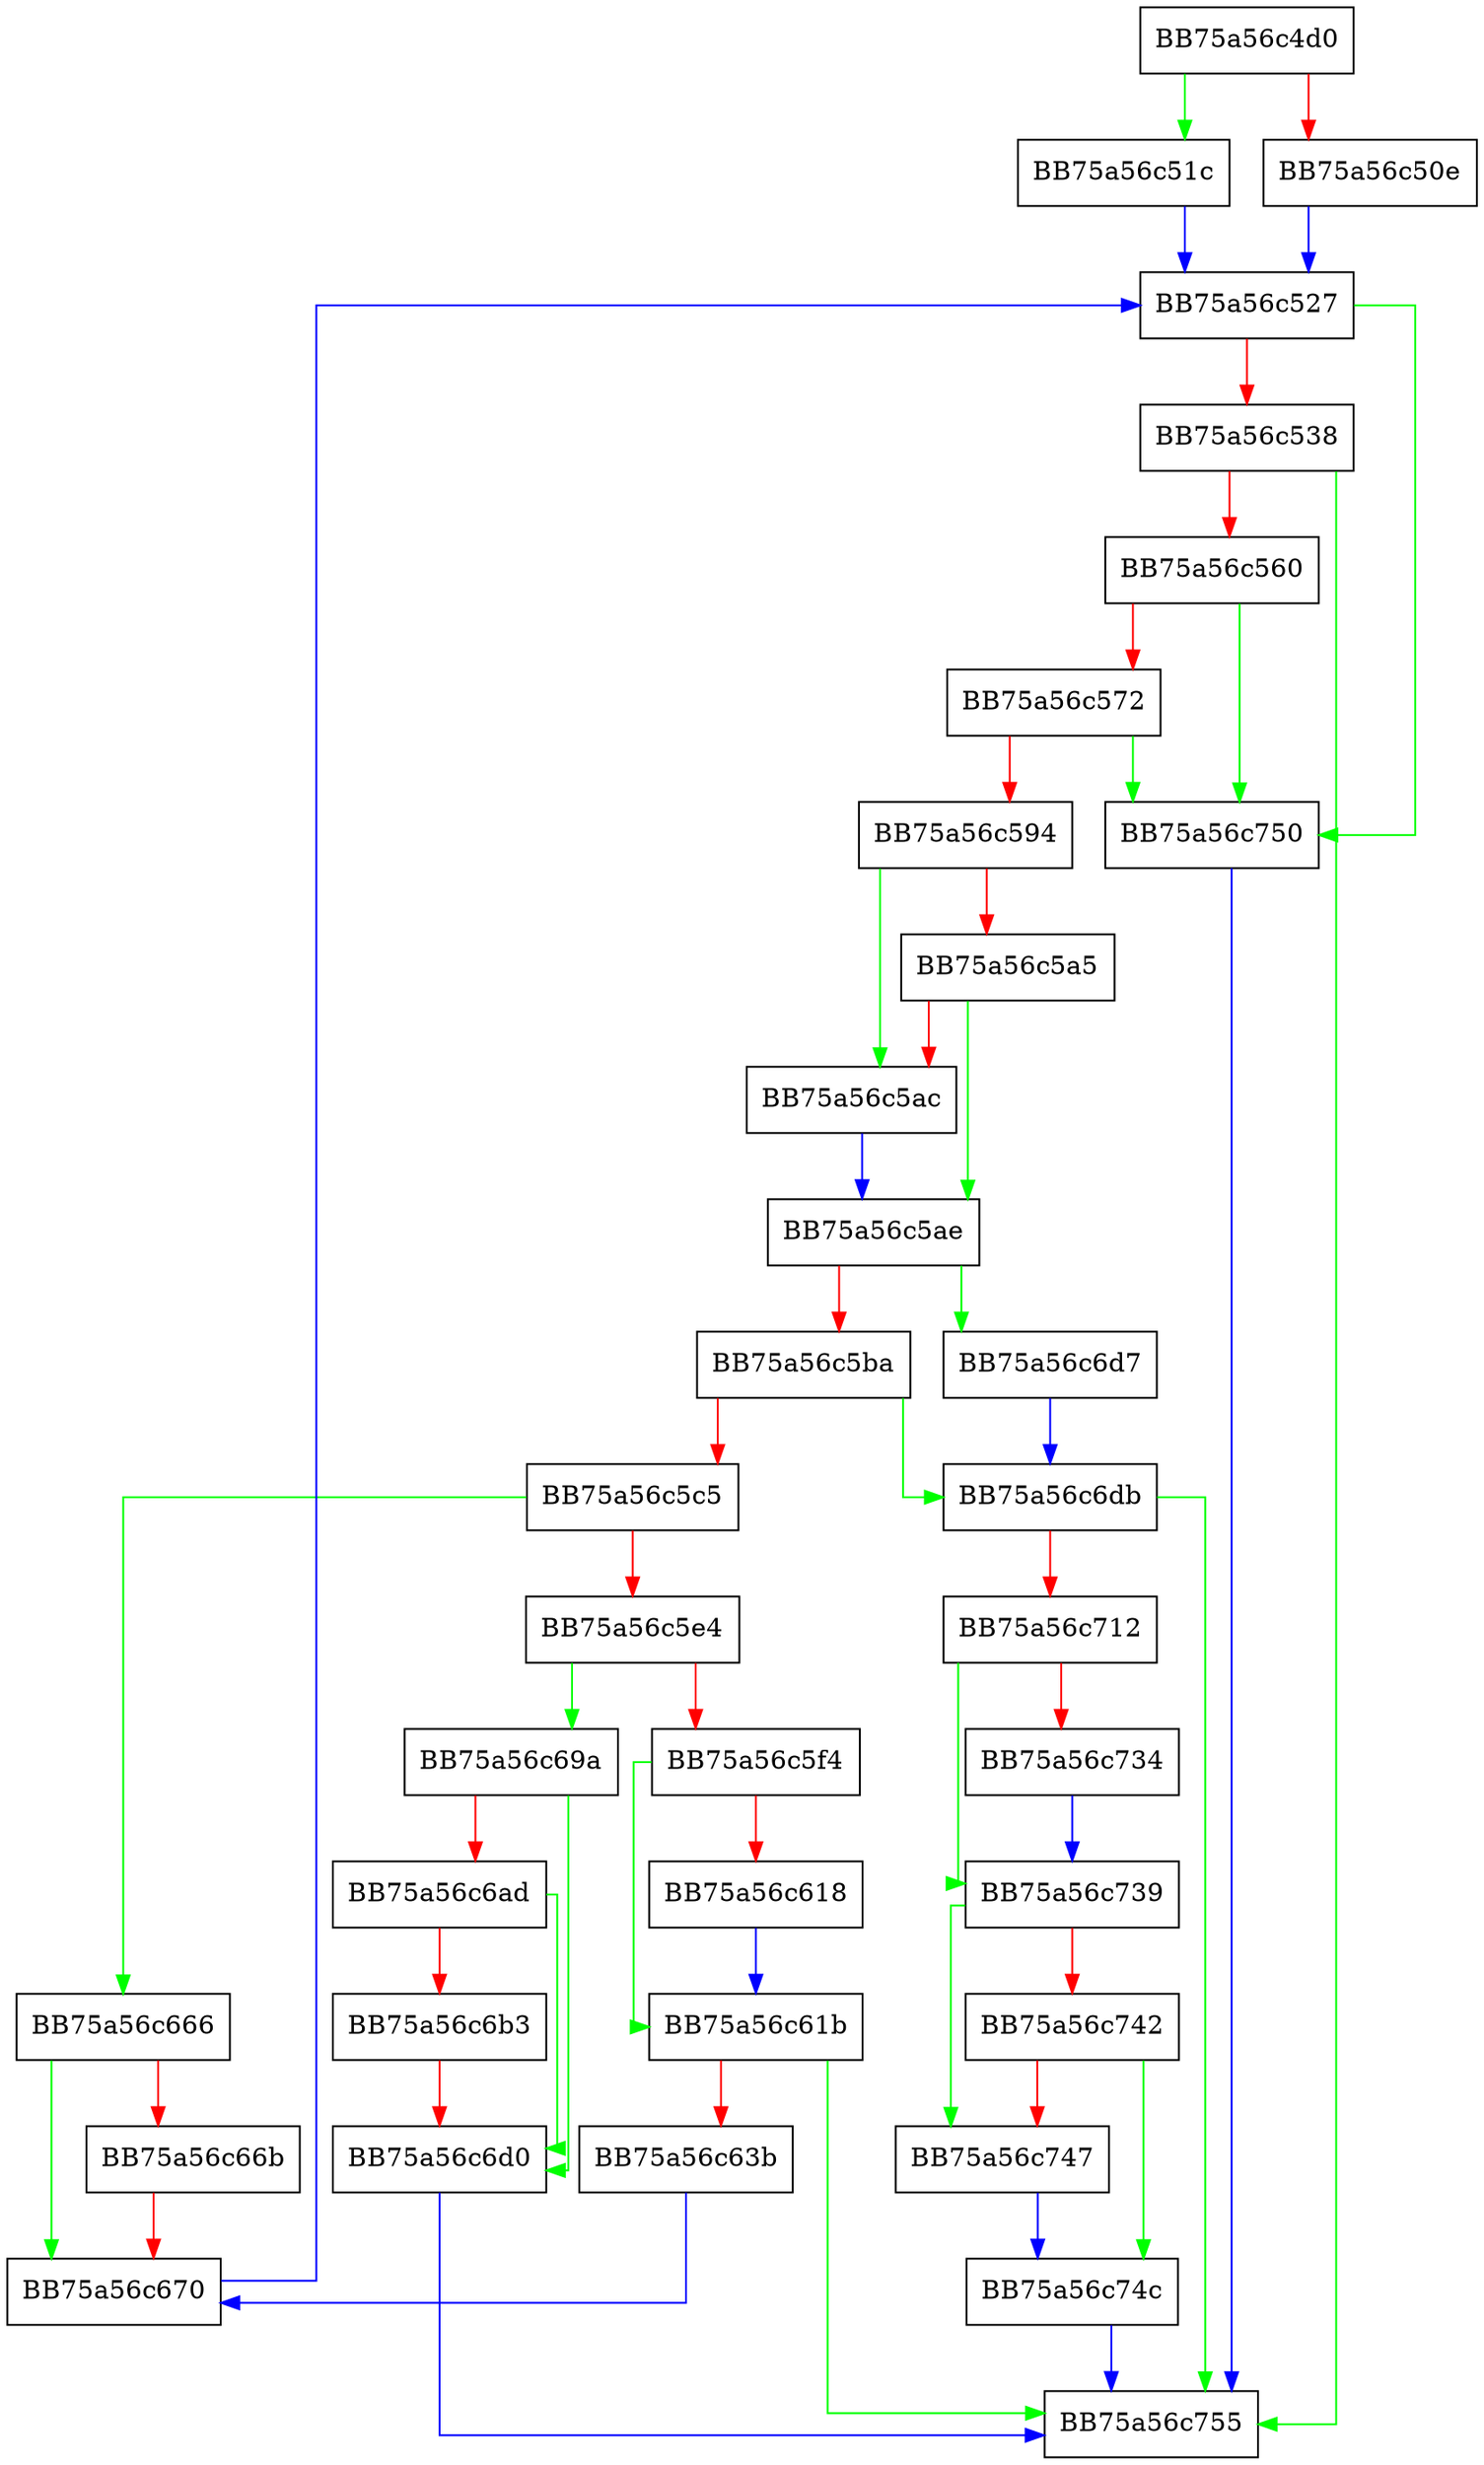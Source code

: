 digraph FindNext {
  node [shape="box"];
  graph [splines=ortho];
  BB75a56c4d0 -> BB75a56c51c [color="green"];
  BB75a56c4d0 -> BB75a56c50e [color="red"];
  BB75a56c50e -> BB75a56c527 [color="blue"];
  BB75a56c51c -> BB75a56c527 [color="blue"];
  BB75a56c527 -> BB75a56c750 [color="green"];
  BB75a56c527 -> BB75a56c538 [color="red"];
  BB75a56c538 -> BB75a56c755 [color="green"];
  BB75a56c538 -> BB75a56c560 [color="red"];
  BB75a56c560 -> BB75a56c750 [color="green"];
  BB75a56c560 -> BB75a56c572 [color="red"];
  BB75a56c572 -> BB75a56c750 [color="green"];
  BB75a56c572 -> BB75a56c594 [color="red"];
  BB75a56c594 -> BB75a56c5ac [color="green"];
  BB75a56c594 -> BB75a56c5a5 [color="red"];
  BB75a56c5a5 -> BB75a56c5ae [color="green"];
  BB75a56c5a5 -> BB75a56c5ac [color="red"];
  BB75a56c5ac -> BB75a56c5ae [color="blue"];
  BB75a56c5ae -> BB75a56c6d7 [color="green"];
  BB75a56c5ae -> BB75a56c5ba [color="red"];
  BB75a56c5ba -> BB75a56c6db [color="green"];
  BB75a56c5ba -> BB75a56c5c5 [color="red"];
  BB75a56c5c5 -> BB75a56c666 [color="green"];
  BB75a56c5c5 -> BB75a56c5e4 [color="red"];
  BB75a56c5e4 -> BB75a56c69a [color="green"];
  BB75a56c5e4 -> BB75a56c5f4 [color="red"];
  BB75a56c5f4 -> BB75a56c61b [color="green"];
  BB75a56c5f4 -> BB75a56c618 [color="red"];
  BB75a56c618 -> BB75a56c61b [color="blue"];
  BB75a56c61b -> BB75a56c755 [color="green"];
  BB75a56c61b -> BB75a56c63b [color="red"];
  BB75a56c63b -> BB75a56c670 [color="blue"];
  BB75a56c666 -> BB75a56c670 [color="green"];
  BB75a56c666 -> BB75a56c66b [color="red"];
  BB75a56c66b -> BB75a56c670 [color="red"];
  BB75a56c670 -> BB75a56c527 [color="blue"];
  BB75a56c69a -> BB75a56c6d0 [color="green"];
  BB75a56c69a -> BB75a56c6ad [color="red"];
  BB75a56c6ad -> BB75a56c6d0 [color="green"];
  BB75a56c6ad -> BB75a56c6b3 [color="red"];
  BB75a56c6b3 -> BB75a56c6d0 [color="red"];
  BB75a56c6d0 -> BB75a56c755 [color="blue"];
  BB75a56c6d7 -> BB75a56c6db [color="blue"];
  BB75a56c6db -> BB75a56c755 [color="green"];
  BB75a56c6db -> BB75a56c712 [color="red"];
  BB75a56c712 -> BB75a56c739 [color="green"];
  BB75a56c712 -> BB75a56c734 [color="red"];
  BB75a56c734 -> BB75a56c739 [color="blue"];
  BB75a56c739 -> BB75a56c747 [color="green"];
  BB75a56c739 -> BB75a56c742 [color="red"];
  BB75a56c742 -> BB75a56c74c [color="green"];
  BB75a56c742 -> BB75a56c747 [color="red"];
  BB75a56c747 -> BB75a56c74c [color="blue"];
  BB75a56c74c -> BB75a56c755 [color="blue"];
  BB75a56c750 -> BB75a56c755 [color="blue"];
}